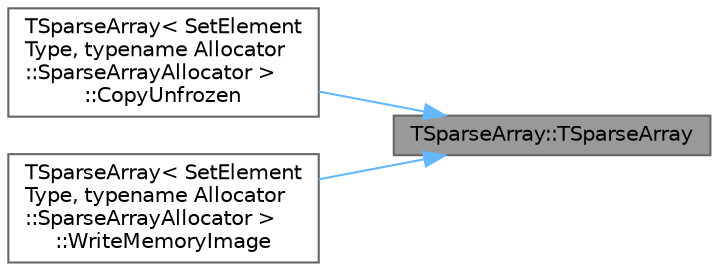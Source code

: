 digraph "TSparseArray::TSparseArray"
{
 // INTERACTIVE_SVG=YES
 // LATEX_PDF_SIZE
  bgcolor="transparent";
  edge [fontname=Helvetica,fontsize=10,labelfontname=Helvetica,labelfontsize=10];
  node [fontname=Helvetica,fontsize=10,shape=box,height=0.2,width=0.4];
  rankdir="RL";
  Node1 [id="Node000001",label="TSparseArray::TSparseArray",height=0.2,width=0.4,color="gray40", fillcolor="grey60", style="filled", fontcolor="black",tooltip="Default constructor."];
  Node1 -> Node2 [id="edge1_Node000001_Node000002",dir="back",color="steelblue1",style="solid",tooltip=" "];
  Node2 [id="Node000002",label="TSparseArray\< SetElement\lType, typename Allocator\l::SparseArrayAllocator \>\l::CopyUnfrozen",height=0.2,width=0.4,color="grey40", fillcolor="white", style="filled",URL="$d0/db8/classTSparseArray.html#ad1886d6e3838cddf84067d69abbf9b16",tooltip=" "];
  Node1 -> Node3 [id="edge2_Node000001_Node000003",dir="back",color="steelblue1",style="solid",tooltip=" "];
  Node3 [id="Node000003",label="TSparseArray\< SetElement\lType, typename Allocator\l::SparseArrayAllocator \>\l::WriteMemoryImage",height=0.2,width=0.4,color="grey40", fillcolor="white", style="filled",URL="$d0/db8/classTSparseArray.html#a69ca54daca008ae2a2babdca70ca2a24",tooltip=" "];
}
